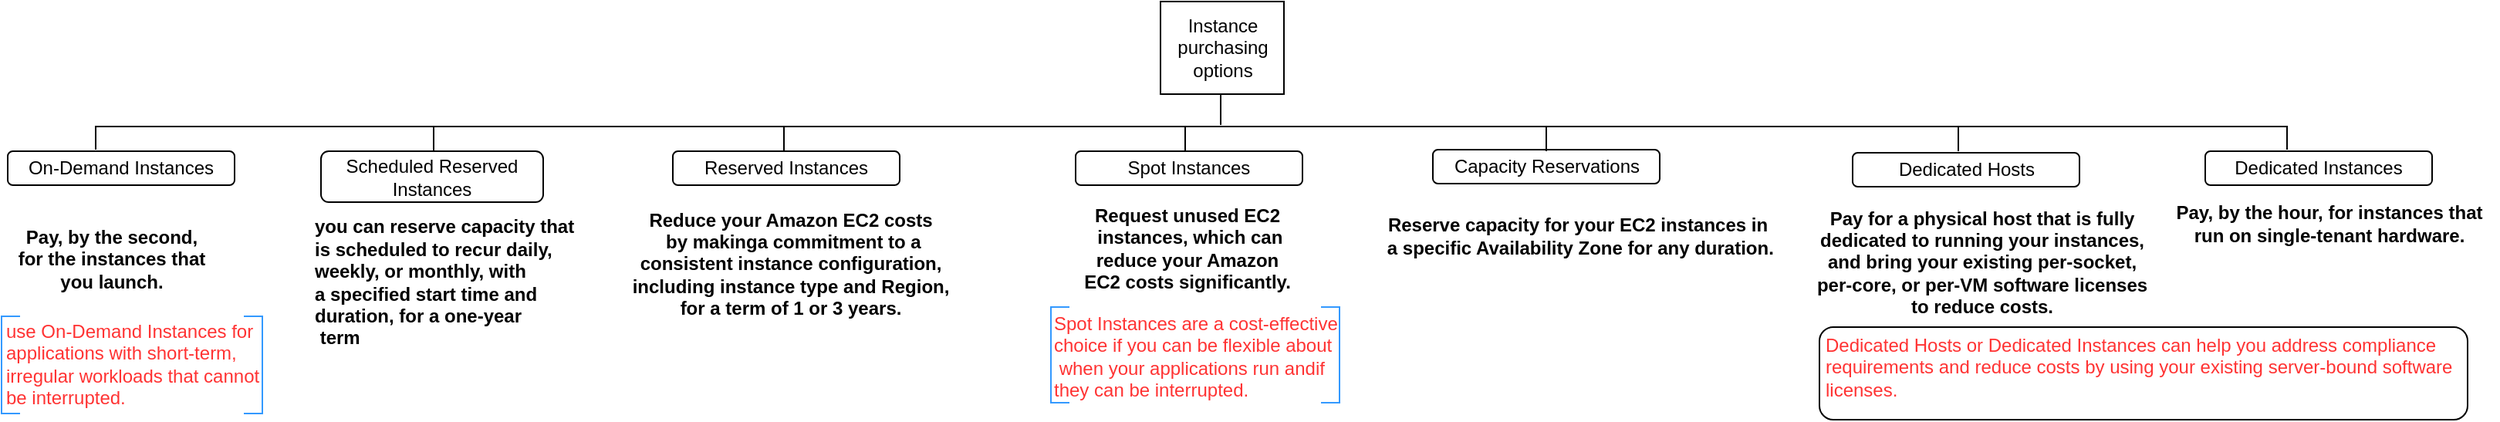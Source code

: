 <mxfile version="20.0.4" type="github">
  <diagram id="NRUUry7xWAZrR5KbMhYG" name="Page-1">
    <mxGraphModel dx="733" dy="550" grid="1" gridSize="10" guides="1" tooltips="1" connect="1" arrows="1" fold="1" page="1" pageScale="1" pageWidth="1654" pageHeight="1169" math="0" shadow="0">
      <root>
        <mxCell id="0" />
        <mxCell id="1" parent="0" />
        <mxCell id="CTkGnxyHy4XQXVknj4H4-1" value="Instance &lt;br&gt;purchasing &lt;br&gt;options" style="text;html=1;align=center;verticalAlign=middle;resizable=0;points=[];autosize=1;strokeColor=default;fillColor=none;" vertex="1" parent="1">
          <mxGeometry x="780" y="10" width="80" height="60" as="geometry" />
        </mxCell>
        <mxCell id="CTkGnxyHy4XQXVknj4H4-2" value="On-Demand Instances" style="rounded=1;whiteSpace=wrap;html=1;strokeColor=default;fillColor=none;" vertex="1" parent="1">
          <mxGeometry x="33" y="107" width="147" height="22" as="geometry" />
        </mxCell>
        <mxCell id="CTkGnxyHy4XQXVknj4H4-3" value="Scheduled Reserved Instances" style="rounded=1;whiteSpace=wrap;html=1;strokeColor=default;fillColor=none;" vertex="1" parent="1">
          <mxGeometry x="236" y="107" width="144" height="33" as="geometry" />
        </mxCell>
        <mxCell id="CTkGnxyHy4XQXVknj4H4-4" value="Reserved Instances" style="rounded=1;whiteSpace=wrap;html=1;strokeColor=default;fillColor=none;" vertex="1" parent="1">
          <mxGeometry x="464" y="107" width="147" height="22" as="geometry" />
        </mxCell>
        <mxCell id="CTkGnxyHy4XQXVknj4H4-5" value="Spot Instances" style="rounded=1;whiteSpace=wrap;html=1;strokeColor=default;fillColor=none;" vertex="1" parent="1">
          <mxGeometry x="725" y="107" width="147" height="22" as="geometry" />
        </mxCell>
        <mxCell id="CTkGnxyHy4XQXVknj4H4-7" value="Dedicated Hosts" style="rounded=1;whiteSpace=wrap;html=1;strokeColor=default;fillColor=none;" vertex="1" parent="1">
          <mxGeometry x="1228.5" y="108" width="147" height="22" as="geometry" />
        </mxCell>
        <mxCell id="CTkGnxyHy4XQXVknj4H4-8" value="Dedicated Instances" style="rounded=1;whiteSpace=wrap;html=1;strokeColor=default;fillColor=none;" vertex="1" parent="1">
          <mxGeometry x="1457" y="107" width="147" height="22" as="geometry" />
        </mxCell>
        <mxCell id="CTkGnxyHy4XQXVknj4H4-9" value="Capacity Reservations" style="rounded=1;whiteSpace=wrap;html=1;strokeColor=default;fillColor=none;" vertex="1" parent="1">
          <mxGeometry x="956.5" y="106" width="147" height="22" as="geometry" />
        </mxCell>
        <mxCell id="CTkGnxyHy4XQXVknj4H4-12" value="Pay, by the second, &lt;br&gt;for the instances that &lt;br&gt;you launch." style="text;html=1;align=center;verticalAlign=middle;resizable=0;points=[];autosize=1;strokeColor=none;fillColor=none;fontStyle=1" vertex="1" parent="1">
          <mxGeometry x="30" y="147" width="140" height="60" as="geometry" />
        </mxCell>
        <mxCell id="CTkGnxyHy4XQXVknj4H4-13" value="you can reserve capacity that &lt;br&gt;is scheduled to recur daily, &lt;br&gt;weekly, or monthly, with &lt;br&gt;a specified start time and &lt;br&gt;duration, for a one-year&lt;br&gt;&amp;nbsp;term" style="text;html=1;align=left;verticalAlign=middle;resizable=0;points=[];autosize=1;strokeColor=none;fillColor=none;fontStyle=1" vertex="1" parent="1">
          <mxGeometry x="230" y="142" width="190" height="100" as="geometry" />
        </mxCell>
        <mxCell id="CTkGnxyHy4XQXVknj4H4-14" value="Reduce your Amazon EC2 costs&lt;br&gt;&amp;nbsp;by makinga commitment to a &lt;br&gt;consistent instance configuration, &lt;br&gt;including instance type and Region, &lt;br&gt;for a term of 1 or 3 years." style="text;html=1;align=center;verticalAlign=middle;resizable=0;points=[];autosize=1;strokeColor=none;fillColor=none;fontStyle=1" vertex="1" parent="1">
          <mxGeometry x="425" y="135" width="230" height="90" as="geometry" />
        </mxCell>
        <mxCell id="CTkGnxyHy4XQXVknj4H4-15" value="Request unused EC2&lt;br&gt;&amp;nbsp;instances, which can &lt;br&gt;reduce your Amazon &lt;br&gt;EC2 costs significantly." style="text;html=1;align=center;verticalAlign=middle;resizable=0;points=[];autosize=1;strokeColor=none;fillColor=none;fontStyle=1" vertex="1" parent="1">
          <mxGeometry x="717" y="135" width="160" height="70" as="geometry" />
        </mxCell>
        <mxCell id="CTkGnxyHy4XQXVknj4H4-16" value="Pay for a physical host that is fully &lt;br&gt;dedicated to running your instances, &lt;br&gt;and bring your existing per-socket, &lt;br&gt;per-core, or per-VM software licenses &lt;br&gt;to reduce costs." style="text;html=1;align=center;verticalAlign=middle;resizable=0;points=[];autosize=1;strokeColor=none;fillColor=none;fontStyle=1" vertex="1" parent="1">
          <mxGeometry x="1192" y="134" width="240" height="90" as="geometry" />
        </mxCell>
        <mxCell id="CTkGnxyHy4XQXVknj4H4-17" value="Reserve capacity for your EC2 instances in&lt;br&gt;&amp;nbsp;a specific Availability Zone for any duration." style="text;html=1;align=center;verticalAlign=middle;resizable=0;points=[];autosize=1;strokeColor=none;fillColor=none;fontStyle=1" vertex="1" parent="1">
          <mxGeometry x="910" y="142" width="280" height="40" as="geometry" />
        </mxCell>
        <mxCell id="CTkGnxyHy4XQXVknj4H4-19" value="Pay, by the hour, for instances that &lt;br&gt;run on single-tenant hardware." style="text;html=1;align=center;verticalAlign=middle;resizable=0;points=[];autosize=1;strokeColor=none;fillColor=none;fontStyle=1" vertex="1" parent="1">
          <mxGeometry x="1427" y="134" width="220" height="40" as="geometry" />
        </mxCell>
        <mxCell id="CTkGnxyHy4XQXVknj4H4-20" value="" style="strokeWidth=1;html=1;shape=mxgraph.flowchart.annotation_1;align=left;pointerEvents=1;direction=south;" vertex="1" parent="1">
          <mxGeometry x="90" y="91" width="1420" height="15" as="geometry" />
        </mxCell>
        <mxCell id="CTkGnxyHy4XQXVknj4H4-21" value="" style="endArrow=none;html=1;rounded=0;" edge="1" parent="1">
          <mxGeometry width="50" height="50" relative="1" as="geometry">
            <mxPoint x="819" y="90" as="sourcePoint" />
            <mxPoint x="819" y="70" as="targetPoint" />
          </mxGeometry>
        </mxCell>
        <mxCell id="CTkGnxyHy4XQXVknj4H4-22" value="" style="endArrow=none;html=1;rounded=0;" edge="1" parent="1">
          <mxGeometry width="50" height="50" relative="1" as="geometry">
            <mxPoint x="819" y="90" as="sourcePoint" />
            <mxPoint x="819" y="70" as="targetPoint" />
          </mxGeometry>
        </mxCell>
        <mxCell id="CTkGnxyHy4XQXVknj4H4-24" value="" style="line;strokeWidth=1;html=1;fillColor=none;direction=south;" vertex="1" parent="1">
          <mxGeometry x="304" y="91" width="10" height="16" as="geometry" />
        </mxCell>
        <mxCell id="CTkGnxyHy4XQXVknj4H4-25" value="" style="line;strokeWidth=1;html=1;fillColor=none;direction=south;" vertex="1" parent="1">
          <mxGeometry x="531" y="91" width="10" height="16" as="geometry" />
        </mxCell>
        <mxCell id="CTkGnxyHy4XQXVknj4H4-26" value="" style="line;strokeWidth=1;html=1;fillColor=none;direction=south;" vertex="1" parent="1">
          <mxGeometry x="1025" y="91" width="10" height="16" as="geometry" />
        </mxCell>
        <mxCell id="CTkGnxyHy4XQXVknj4H4-27" value="" style="line;strokeWidth=1;html=1;fillColor=none;direction=south;" vertex="1" parent="1">
          <mxGeometry x="791" y="91" width="10" height="16" as="geometry" />
        </mxCell>
        <mxCell id="CTkGnxyHy4XQXVknj4H4-28" value="" style="line;strokeWidth=1;html=1;fillColor=none;direction=south;" vertex="1" parent="1">
          <mxGeometry x="1292" y="91" width="10" height="16" as="geometry" />
        </mxCell>
        <mxCell id="CTkGnxyHy4XQXVknj4H4-29" value="&lt;font color=&quot;#ff3333&quot;&gt;use On-Demand Instances for &lt;br&gt;applications with short-term,&amp;nbsp;&lt;br&gt;irregular workloads that cannot &lt;br&gt;be interrupted.&lt;/font&gt;" style="text;html=1;align=left;verticalAlign=middle;resizable=0;points=[];autosize=1;strokeColor=none;fillColor=none;" vertex="1" parent="1">
          <mxGeometry x="30" y="210" width="190" height="70" as="geometry" />
        </mxCell>
        <mxCell id="CTkGnxyHy4XQXVknj4H4-31" value="" style="strokeWidth=1;html=1;shape=mxgraph.flowchart.annotation_1;align=left;pointerEvents=1;fontColor=#000033;fillColor=none;strokeColor=#3399FF;" vertex="1" parent="1">
          <mxGeometry x="29" y="214" width="12" height="63" as="geometry" />
        </mxCell>
        <mxCell id="CTkGnxyHy4XQXVknj4H4-32" value="" style="strokeWidth=1;html=1;shape=mxgraph.flowchart.annotation_1;align=left;pointerEvents=1;fontColor=#000033;fillColor=none;direction=west;strokeColor=#3399FF;" vertex="1" parent="1">
          <mxGeometry x="186" y="214" width="12" height="63" as="geometry" />
        </mxCell>
        <mxCell id="CTkGnxyHy4XQXVknj4H4-33" value="Spot Instances are a cost-effective &lt;br&gt;choice if you can be flexible about&lt;br&gt;&amp;nbsp;when your applications run andif &lt;br&gt;they can be interrupted." style="text;html=1;align=left;verticalAlign=middle;resizable=0;points=[];autosize=1;strokeColor=none;fillColor=none;fontColor=#FF3333;" vertex="1" parent="1">
          <mxGeometry x="709" y="205" width="210" height="70" as="geometry" />
        </mxCell>
        <mxCell id="CTkGnxyHy4XQXVknj4H4-36" value="" style="strokeWidth=1;html=1;shape=mxgraph.flowchart.annotation_1;align=left;pointerEvents=1;fontColor=#000033;fillColor=none;strokeColor=#3399FF;" vertex="1" parent="1">
          <mxGeometry x="709" y="208" width="12" height="62" as="geometry" />
        </mxCell>
        <mxCell id="CTkGnxyHy4XQXVknj4H4-37" value="" style="strokeWidth=1;html=1;shape=mxgraph.flowchart.annotation_1;align=left;pointerEvents=1;fontColor=#000033;fillColor=none;direction=west;strokeColor=#3399FF;" vertex="1" parent="1">
          <mxGeometry x="884" y="208" width="12" height="62" as="geometry" />
        </mxCell>
        <mxCell id="CTkGnxyHy4XQXVknj4H4-38" value="Dedicated Hosts or Dedicated Instances can help you address compliance &lt;br&gt;requirements and reduce costs by using your existing server-bound software &lt;br&gt;licenses." style="text;html=1;align=left;verticalAlign=middle;resizable=0;points=[];autosize=1;strokeColor=none;fillColor=none;fontColor=#FF3333;" vertex="1" parent="1">
          <mxGeometry x="1209" y="216.5" width="430" height="60" as="geometry" />
        </mxCell>
        <mxCell id="CTkGnxyHy4XQXVknj4H4-39" value="" style="rounded=1;whiteSpace=wrap;html=1;fontColor=#FF3333;strokeColor=default;strokeWidth=1;fillColor=none;" vertex="1" parent="1">
          <mxGeometry x="1207" y="221" width="420" height="60" as="geometry" />
        </mxCell>
      </root>
    </mxGraphModel>
  </diagram>
</mxfile>
